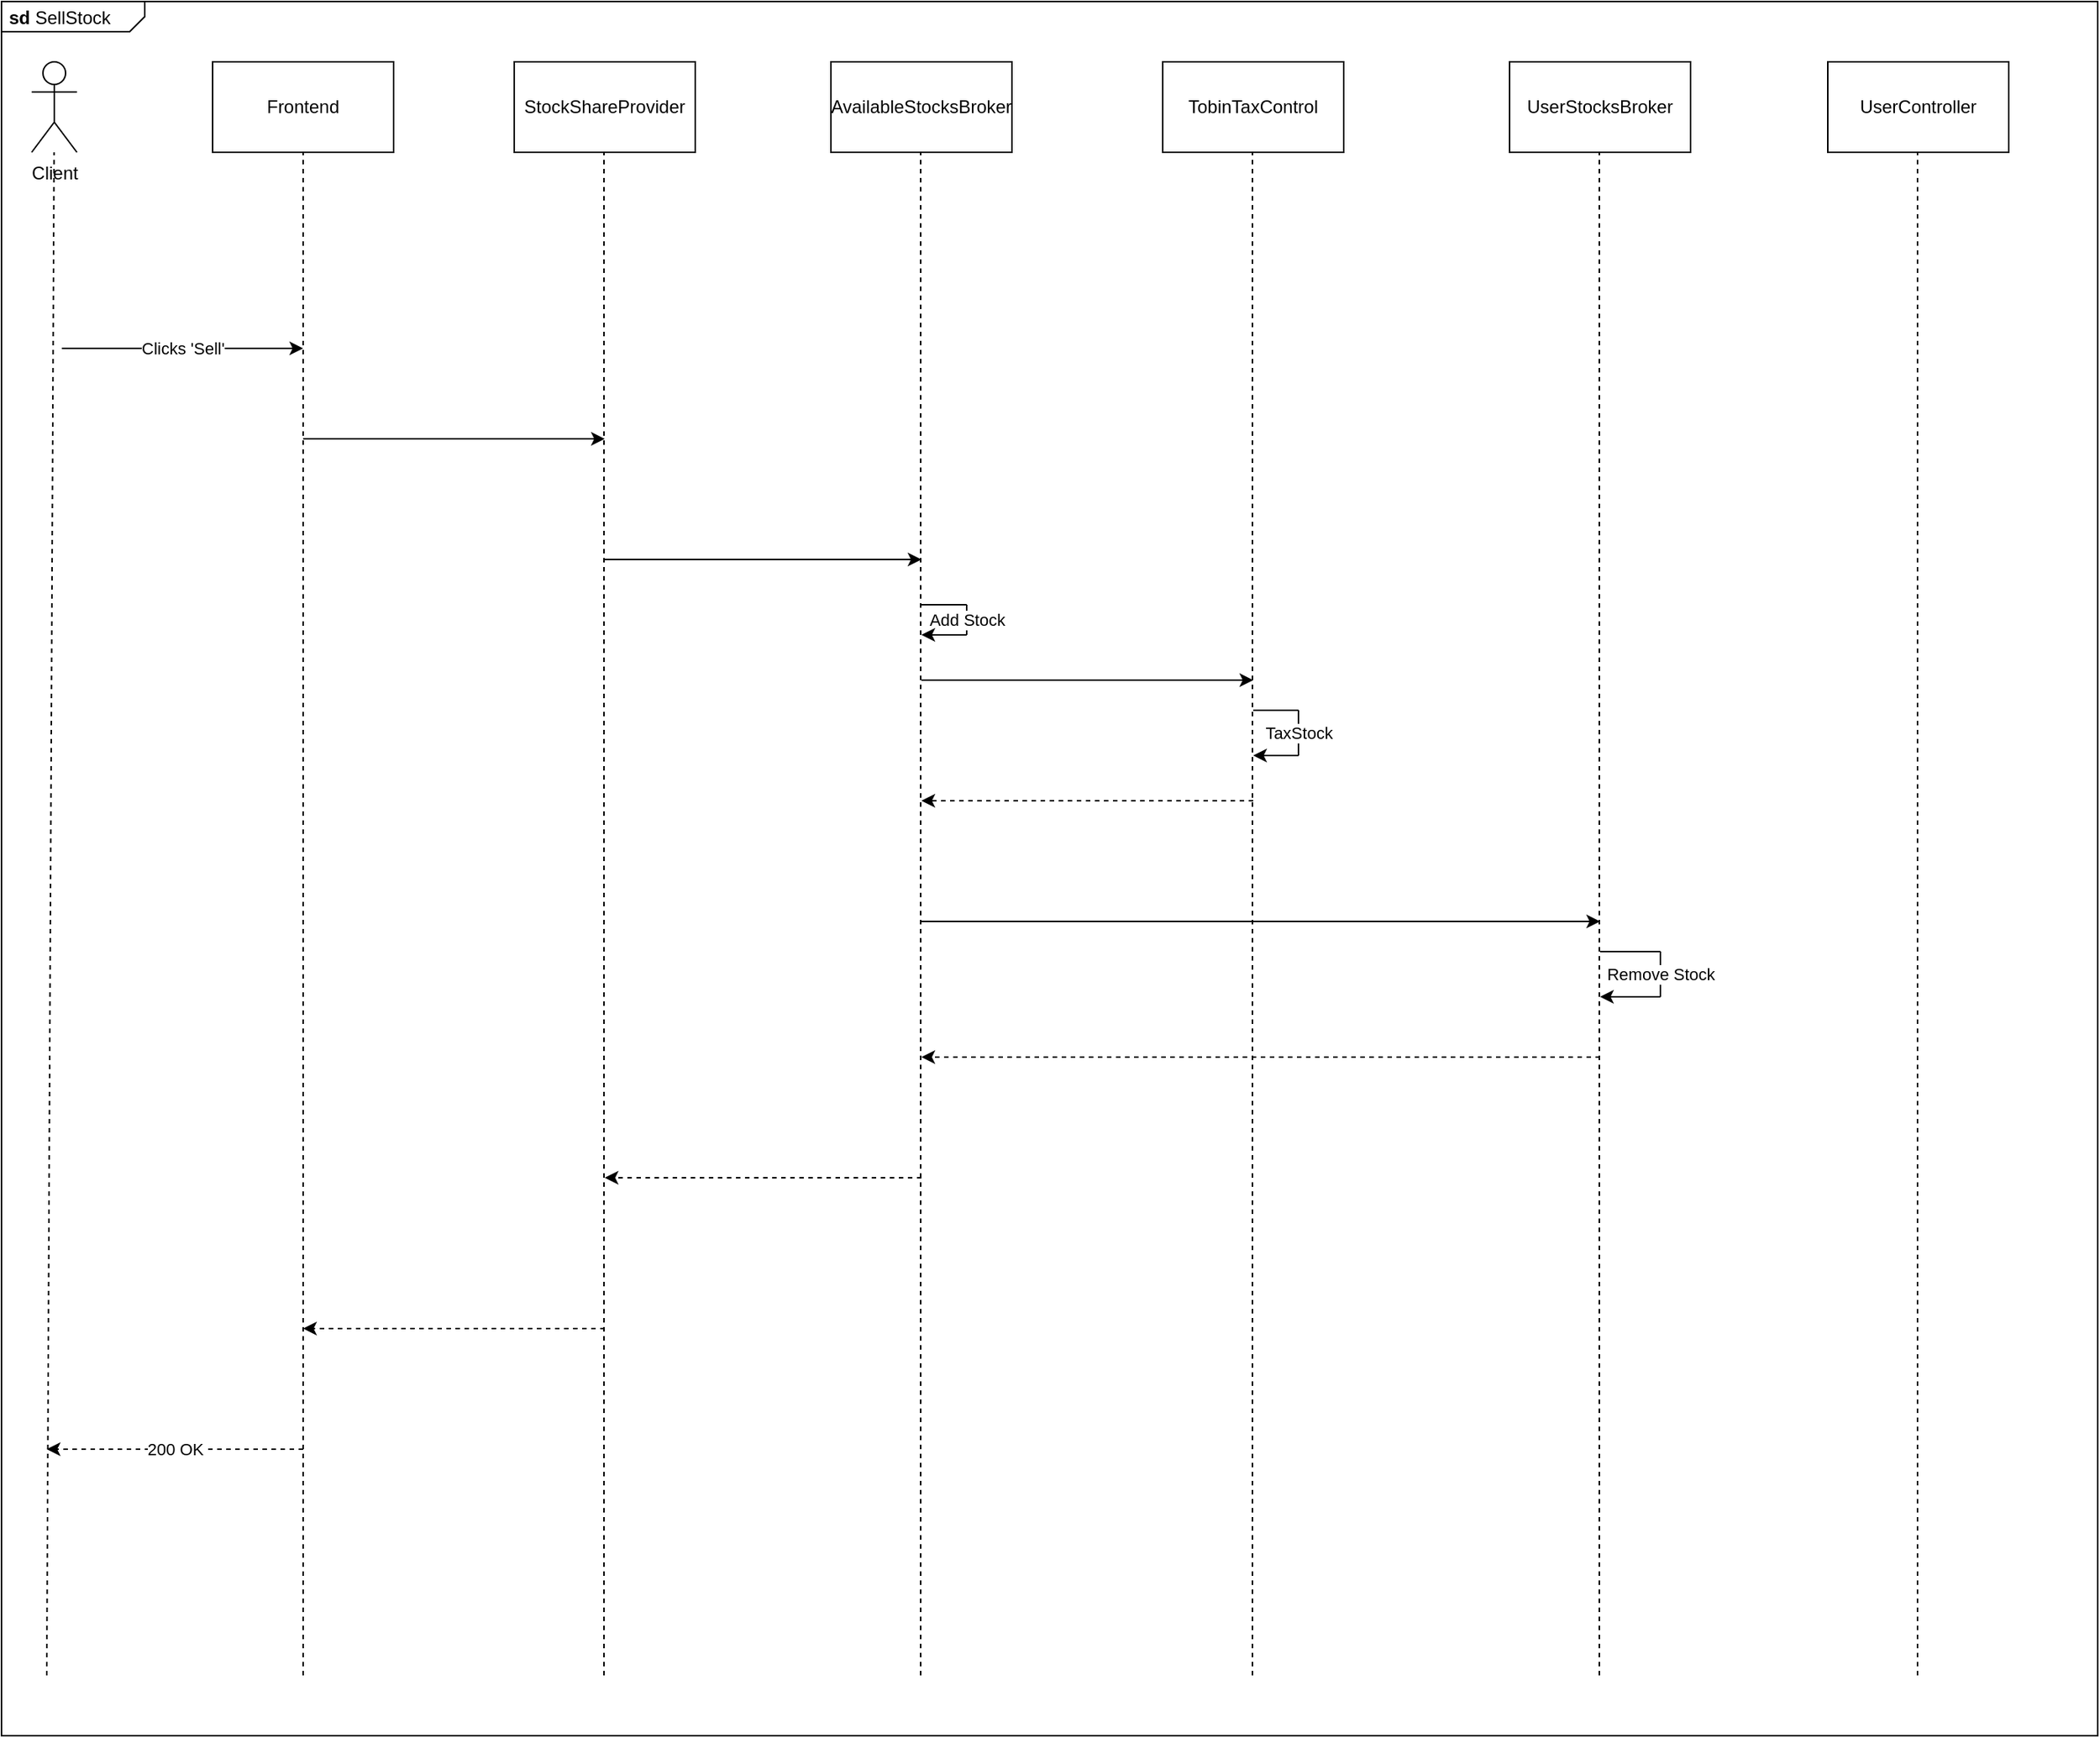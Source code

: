 <mxfile version="13.1.3" type="device"><diagram id="Kcs-8LyUll55kwpcyXkd" name="Page-1"><mxGraphModel dx="2062" dy="1073" grid="1" gridSize="10" guides="1" tooltips="1" connect="1" arrows="1" fold="1" page="1" pageScale="1" pageWidth="827" pageHeight="1169" math="0" shadow="0"><root><mxCell id="0"/><mxCell id="1" parent="0"/><mxCell id="SwxY54nInFwCzf5V5C8a-1" value="Frontend" style="rounded=0;whiteSpace=wrap;html=1;" vertex="1" parent="1"><mxGeometry x="170" y="50" width="120" height="60" as="geometry"/></mxCell><mxCell id="SwxY54nInFwCzf5V5C8a-2" value="Client" style="shape=umlActor;verticalLabelPosition=bottom;labelBackgroundColor=#ffffff;verticalAlign=top;html=1;outlineConnect=0;" vertex="1" parent="1"><mxGeometry x="50" y="50" width="30" height="60" as="geometry"/></mxCell><mxCell id="SwxY54nInFwCzf5V5C8a-3" value="StockShareProvider" style="rounded=0;whiteSpace=wrap;html=1;" vertex="1" parent="1"><mxGeometry x="370" y="50" width="120" height="60" as="geometry"/></mxCell><mxCell id="SwxY54nInFwCzf5V5C8a-4" value="AvailableStocksBroker" style="rounded=0;whiteSpace=wrap;html=1;" vertex="1" parent="1"><mxGeometry x="580" y="50" width="120" height="60" as="geometry"/></mxCell><mxCell id="SwxY54nInFwCzf5V5C8a-5" value="TobinTaxControl" style="rounded=0;whiteSpace=wrap;html=1;" vertex="1" parent="1"><mxGeometry x="800" y="50" width="120" height="60" as="geometry"/></mxCell><mxCell id="SwxY54nInFwCzf5V5C8a-6" value="UserStocksBroker" style="rounded=0;whiteSpace=wrap;html=1;" vertex="1" parent="1"><mxGeometry x="1030" y="50" width="120" height="60" as="geometry"/></mxCell><mxCell id="SwxY54nInFwCzf5V5C8a-8" value="UserController" style="rounded=0;whiteSpace=wrap;html=1;" vertex="1" parent="1"><mxGeometry x="1241" y="50" width="120" height="60" as="geometry"/></mxCell><mxCell id="SwxY54nInFwCzf5V5C8a-9" value="" style="endArrow=none;dashed=1;html=1;entryX=0.5;entryY=1;entryDx=0;entryDy=0;" edge="1" parent="1" target="SwxY54nInFwCzf5V5C8a-1"><mxGeometry width="50" height="50" relative="1" as="geometry"><mxPoint x="230" y="1120" as="sourcePoint"/><mxPoint x="220" y="360" as="targetPoint"/></mxGeometry></mxCell><mxCell id="SwxY54nInFwCzf5V5C8a-11" value="" style="endArrow=none;dashed=1;html=1;" edge="1" parent="1" target="SwxY54nInFwCzf5V5C8a-2"><mxGeometry width="50" height="50" relative="1" as="geometry"><mxPoint x="60" y="1120" as="sourcePoint"/><mxPoint x="80" y="170" as="targetPoint"/></mxGeometry></mxCell><mxCell id="SwxY54nInFwCzf5V5C8a-12" value="" style="endArrow=none;dashed=1;html=1;entryX=0.5;entryY=1;entryDx=0;entryDy=0;" edge="1" parent="1"><mxGeometry width="50" height="50" relative="1" as="geometry"><mxPoint x="429.5" y="1120" as="sourcePoint"/><mxPoint x="429.5" y="110" as="targetPoint"/></mxGeometry></mxCell><mxCell id="SwxY54nInFwCzf5V5C8a-13" value="" style="endArrow=none;dashed=1;html=1;entryX=0.5;entryY=1;entryDx=0;entryDy=0;" edge="1" parent="1"><mxGeometry width="50" height="50" relative="1" as="geometry"><mxPoint x="639.5" y="1120" as="sourcePoint"/><mxPoint x="639.5" y="110" as="targetPoint"/></mxGeometry></mxCell><mxCell id="SwxY54nInFwCzf5V5C8a-14" value="" style="endArrow=none;dashed=1;html=1;entryX=0.5;entryY=1;entryDx=0;entryDy=0;" edge="1" parent="1"><mxGeometry width="50" height="50" relative="1" as="geometry"><mxPoint x="859.5" y="1120" as="sourcePoint"/><mxPoint x="859.5" y="110" as="targetPoint"/></mxGeometry></mxCell><mxCell id="SwxY54nInFwCzf5V5C8a-15" value="" style="endArrow=none;dashed=1;html=1;entryX=0.5;entryY=1;entryDx=0;entryDy=0;" edge="1" parent="1"><mxGeometry width="50" height="50" relative="1" as="geometry"><mxPoint x="1089.5" y="1120" as="sourcePoint"/><mxPoint x="1089.5" y="110" as="targetPoint"/></mxGeometry></mxCell><mxCell id="SwxY54nInFwCzf5V5C8a-16" value="" style="endArrow=none;dashed=1;html=1;entryX=0.5;entryY=1;entryDx=0;entryDy=0;" edge="1" parent="1"><mxGeometry width="50" height="50" relative="1" as="geometry"><mxPoint x="1300.5" y="1120" as="sourcePoint"/><mxPoint x="1300.5" y="110" as="targetPoint"/></mxGeometry></mxCell><mxCell id="SwxY54nInFwCzf5V5C8a-17" value="Clicks 'Sell'" style="endArrow=classic;html=1;" edge="1" parent="1"><mxGeometry width="50" height="50" relative="1" as="geometry"><mxPoint x="70" y="240" as="sourcePoint"/><mxPoint x="230" y="240" as="targetPoint"/></mxGeometry></mxCell><mxCell id="SwxY54nInFwCzf5V5C8a-19" value="" style="endArrow=classic;html=1;" edge="1" parent="1"><mxGeometry width="50" height="50" relative="1" as="geometry"><mxPoint x="230" y="300" as="sourcePoint"/><mxPoint x="430" y="300" as="targetPoint"/><Array as="points"><mxPoint x="330" y="300"/></Array></mxGeometry></mxCell><mxCell id="SwxY54nInFwCzf5V5C8a-20" value="" style="endArrow=classic;html=1;" edge="1" parent="1"><mxGeometry width="50" height="50" relative="1" as="geometry"><mxPoint x="430" y="380" as="sourcePoint"/><mxPoint x="640" y="380" as="targetPoint"/></mxGeometry></mxCell><mxCell id="SwxY54nInFwCzf5V5C8a-22" value="" style="endArrow=none;html=1;" edge="1" parent="1"><mxGeometry width="50" height="50" relative="1" as="geometry"><mxPoint x="640" y="410" as="sourcePoint"/><mxPoint x="670" y="410" as="targetPoint"/></mxGeometry></mxCell><mxCell id="SwxY54nInFwCzf5V5C8a-24" value="Add Stock" style="endArrow=none;html=1;" edge="1" parent="1"><mxGeometry width="50" height="50" relative="1" as="geometry"><mxPoint x="670" y="430" as="sourcePoint"/><mxPoint x="670" y="410" as="targetPoint"/></mxGeometry></mxCell><mxCell id="SwxY54nInFwCzf5V5C8a-25" value="" style="endArrow=classic;html=1;" edge="1" parent="1"><mxGeometry width="50" height="50" relative="1" as="geometry"><mxPoint x="670" y="430" as="sourcePoint"/><mxPoint x="640" y="430" as="targetPoint"/></mxGeometry></mxCell><mxCell id="SwxY54nInFwCzf5V5C8a-29" value="" style="endArrow=classic;html=1;" edge="1" parent="1"><mxGeometry width="50" height="50" relative="1" as="geometry"><mxPoint x="640" y="460" as="sourcePoint"/><mxPoint x="860" y="460" as="targetPoint"/></mxGeometry></mxCell><mxCell id="SwxY54nInFwCzf5V5C8a-36" value="" style="endArrow=none;html=1;" edge="1" parent="1"><mxGeometry width="50" height="50" relative="1" as="geometry"><mxPoint x="890" y="480" as="sourcePoint"/><mxPoint x="860" y="480" as="targetPoint"/></mxGeometry></mxCell><mxCell id="SwxY54nInFwCzf5V5C8a-37" value="TaxStock" style="endArrow=none;html=1;" edge="1" parent="1"><mxGeometry width="50" height="50" relative="1" as="geometry"><mxPoint x="890" y="510" as="sourcePoint"/><mxPoint x="890" y="480" as="targetPoint"/></mxGeometry></mxCell><mxCell id="SwxY54nInFwCzf5V5C8a-38" value="" style="endArrow=classic;html=1;" edge="1" parent="1"><mxGeometry width="50" height="50" relative="1" as="geometry"><mxPoint x="890" y="510" as="sourcePoint"/><mxPoint x="860" y="510" as="targetPoint"/></mxGeometry></mxCell><mxCell id="SwxY54nInFwCzf5V5C8a-40" value="" style="endArrow=classic;html=1;dashed=1;" edge="1" parent="1"><mxGeometry width="50" height="50" relative="1" as="geometry"><mxPoint x="860" y="540" as="sourcePoint"/><mxPoint x="640" y="540" as="targetPoint"/></mxGeometry></mxCell><mxCell id="SwxY54nInFwCzf5V5C8a-42" value="" style="endArrow=classic;html=1;" edge="1" parent="1"><mxGeometry width="50" height="50" relative="1" as="geometry"><mxPoint x="640" y="620" as="sourcePoint"/><mxPoint x="1090" y="620" as="targetPoint"/></mxGeometry></mxCell><mxCell id="SwxY54nInFwCzf5V5C8a-43" value="" style="endArrow=none;html=1;" edge="1" parent="1"><mxGeometry width="50" height="50" relative="1" as="geometry"><mxPoint x="1130" y="640" as="sourcePoint"/><mxPoint x="1090" y="640" as="targetPoint"/></mxGeometry></mxCell><mxCell id="SwxY54nInFwCzf5V5C8a-44" value="Remove Stock" style="endArrow=none;html=1;" edge="1" parent="1"><mxGeometry width="50" height="50" relative="1" as="geometry"><mxPoint x="1130" y="670" as="sourcePoint"/><mxPoint x="1130" y="640" as="targetPoint"/></mxGeometry></mxCell><mxCell id="SwxY54nInFwCzf5V5C8a-45" value="" style="endArrow=classic;html=1;" edge="1" parent="1"><mxGeometry width="50" height="50" relative="1" as="geometry"><mxPoint x="1130" y="670" as="sourcePoint"/><mxPoint x="1090" y="670" as="targetPoint"/></mxGeometry></mxCell><mxCell id="SwxY54nInFwCzf5V5C8a-46" value="" style="endArrow=classic;html=1;dashed=1;" edge="1" parent="1"><mxGeometry width="50" height="50" relative="1" as="geometry"><mxPoint x="1090" y="710" as="sourcePoint"/><mxPoint x="640" y="710" as="targetPoint"/></mxGeometry></mxCell><mxCell id="SwxY54nInFwCzf5V5C8a-47" value="" style="endArrow=classic;html=1;dashed=1;" edge="1" parent="1"><mxGeometry width="50" height="50" relative="1" as="geometry"><mxPoint x="640" y="790" as="sourcePoint"/><mxPoint x="430" y="790" as="targetPoint"/></mxGeometry></mxCell><mxCell id="SwxY54nInFwCzf5V5C8a-48" value="" style="endArrow=classic;html=1;dashed=1;" edge="1" parent="1"><mxGeometry width="50" height="50" relative="1" as="geometry"><mxPoint x="430" y="890" as="sourcePoint"/><mxPoint x="230" y="890" as="targetPoint"/></mxGeometry></mxCell><mxCell id="SwxY54nInFwCzf5V5C8a-49" value="&lt;p style=&quot;margin: 0px ; margin-top: 4px ; margin-left: 5px ; text-align: left&quot;&gt;&lt;b&gt;sd&lt;/b&gt;  SellStock&lt;/p&gt;" style="html=1;shape=mxgraph.sysml.package;overflow=fill;labelX=95;align=left;spacingLeft=5;verticalAlign=top;spacingTop=-3;fillColor=none;" vertex="1" parent="1"><mxGeometry x="30" y="10" width="1390" height="1150" as="geometry"/></mxCell><mxCell id="SwxY54nInFwCzf5V5C8a-51" value="200 OK" style="endArrow=classic;html=1;dashed=1;" edge="1" parent="1"><mxGeometry width="50" height="50" relative="1" as="geometry"><mxPoint x="230" y="970" as="sourcePoint"/><mxPoint x="60" y="970" as="targetPoint"/></mxGeometry></mxCell></root></mxGraphModel></diagram></mxfile>